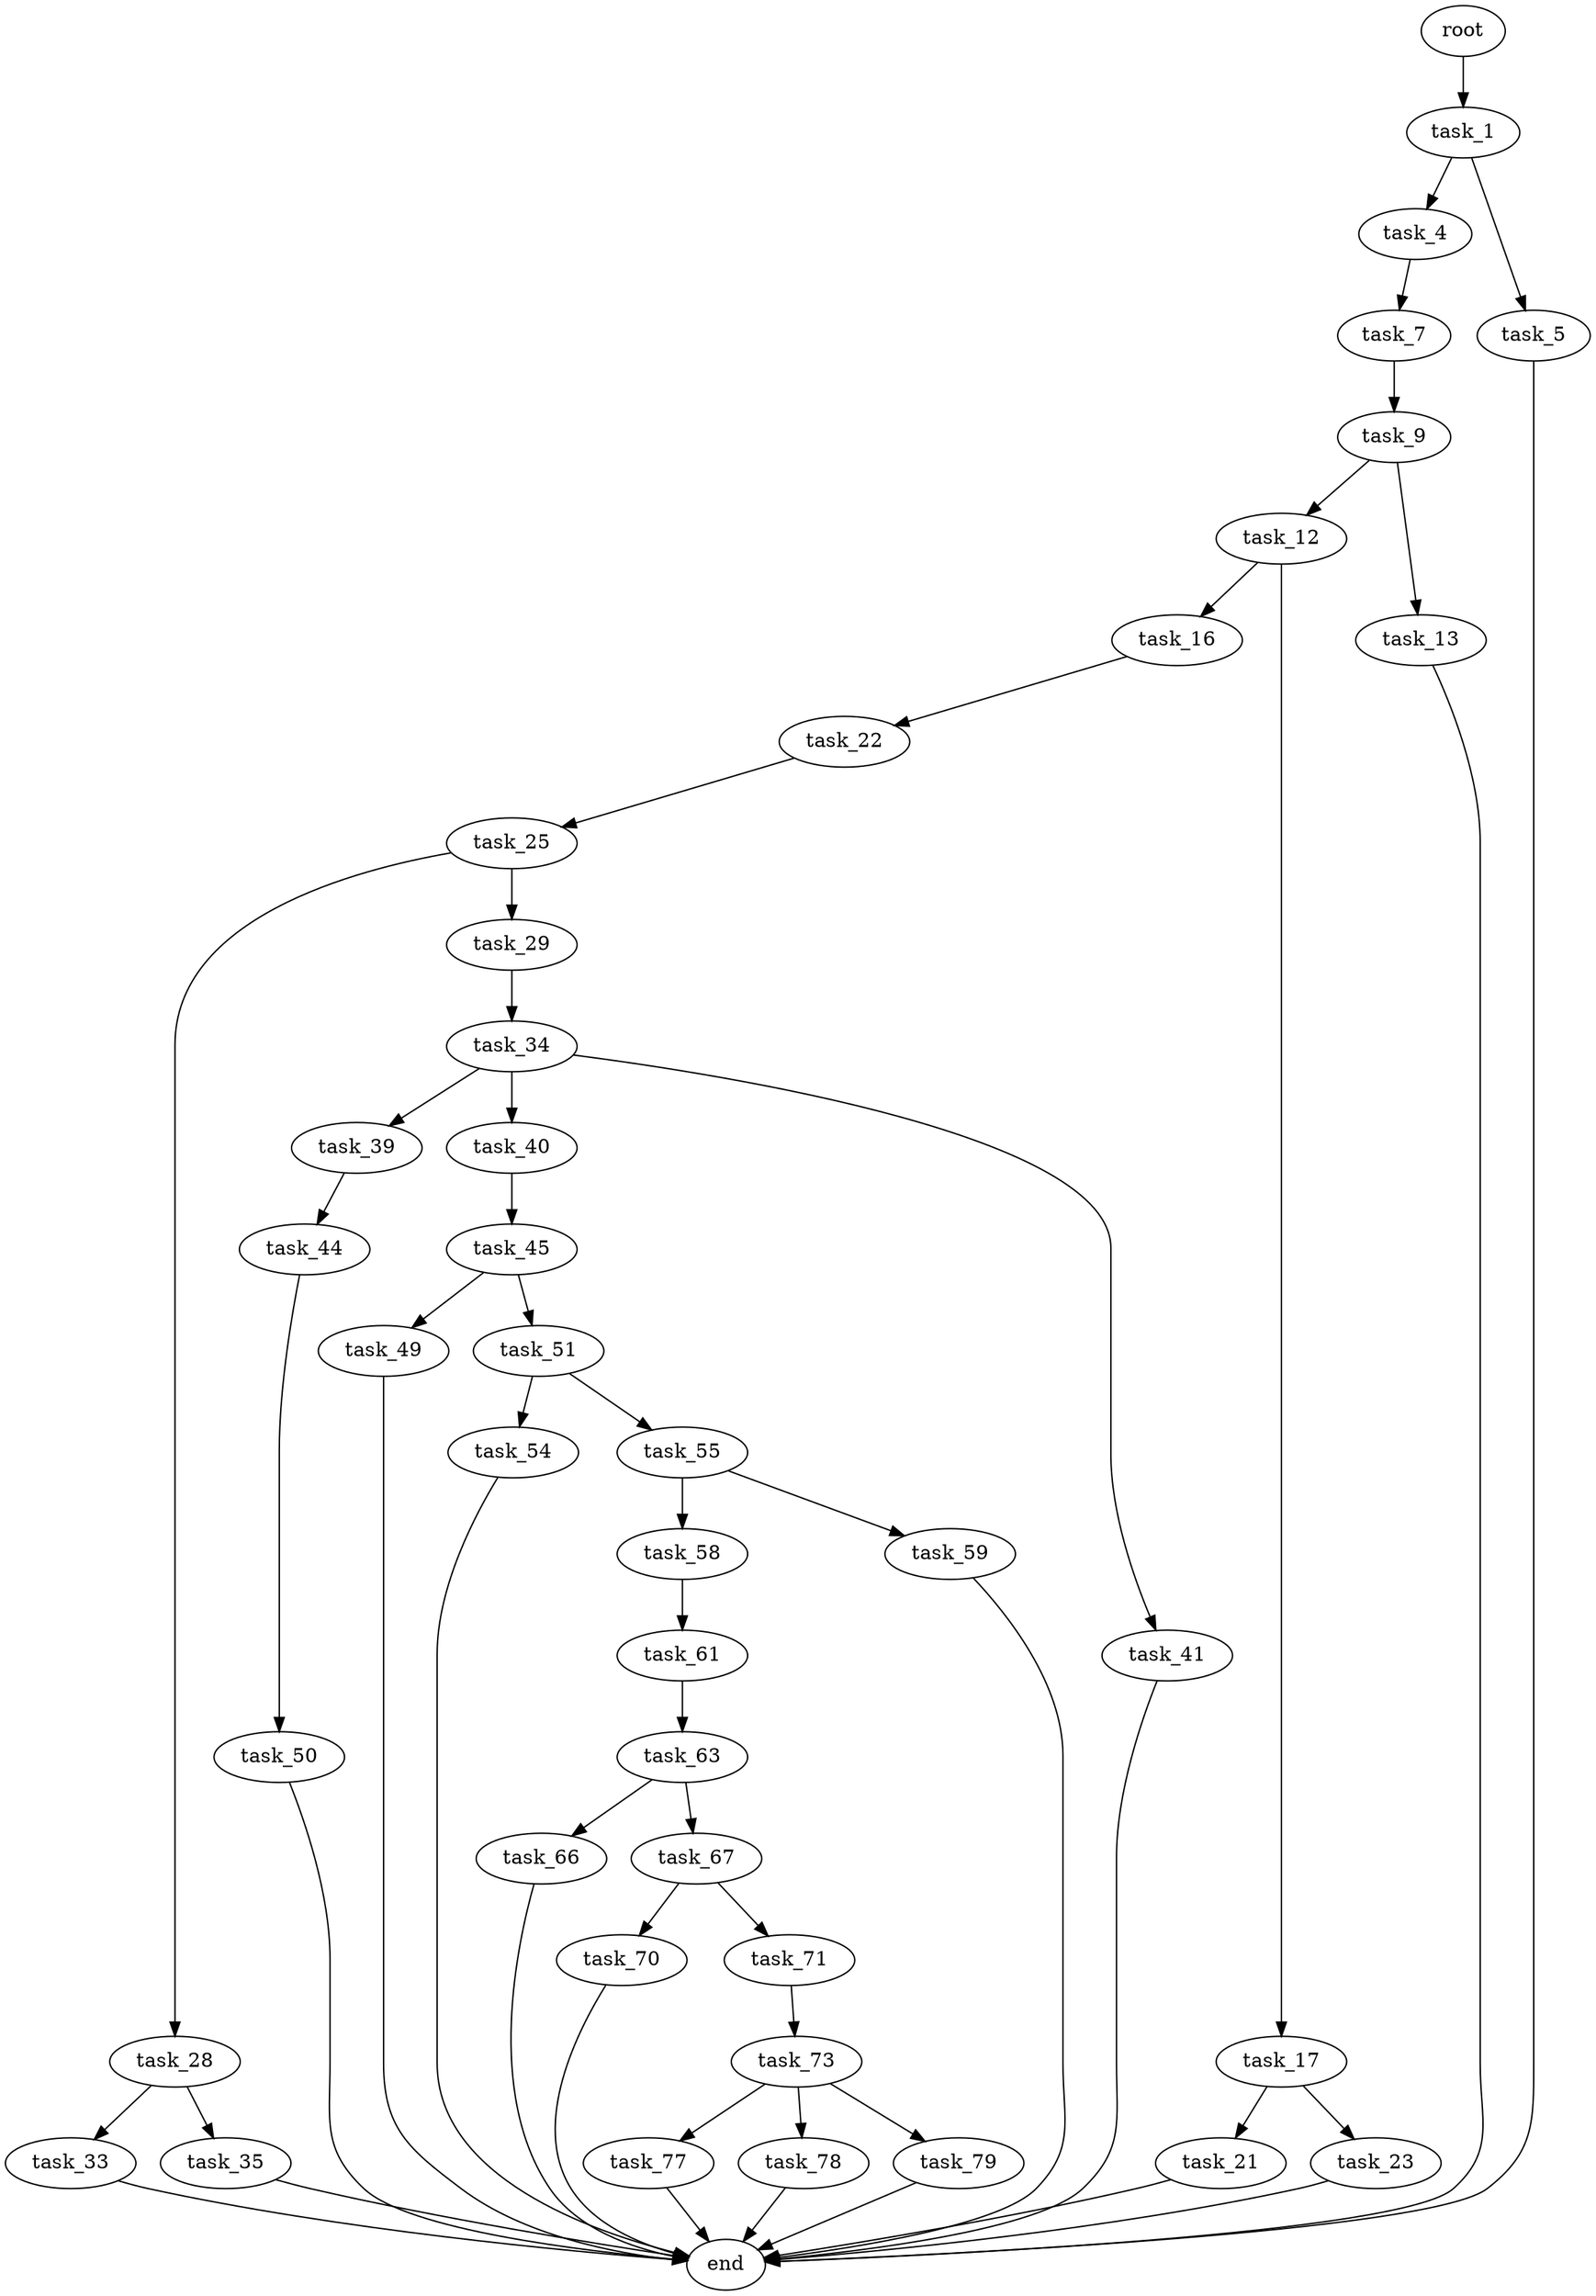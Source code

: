 digraph G {
  root [size="0.000000"];
  task_1 [size="1087140315.000000"];
  task_4 [size="18120278608.000000"];
  task_5 [size="790848297.000000"];
  task_7 [size="68719476736.000000"];
  task_9 [size="790671018018.000000"];
  task_12 [size="782757789696.000000"];
  task_13 [size="769322710.000000"];
  task_16 [size="531498759449.000000"];
  task_17 [size="782757789696.000000"];
  task_21 [size="140886119766.000000"];
  task_22 [size="68719476736.000000"];
  task_23 [size="42748813492.000000"];
  task_25 [size="583973223.000000"];
  task_28 [size="15813481941.000000"];
  task_29 [size="123332557778.000000"];
  task_33 [size="10617163248.000000"];
  task_34 [size="368293445632.000000"];
  task_35 [size="2223930771.000000"];
  task_39 [size="8615405947.000000"];
  task_40 [size="259025342610.000000"];
  task_41 [size="28991029248.000000"];
  task_44 [size="94555577708.000000"];
  task_45 [size="68719476736.000000"];
  task_49 [size="173213704104.000000"];
  task_50 [size="782757789696.000000"];
  task_51 [size="505988949861.000000"];
  task_54 [size="782757789696.000000"];
  task_55 [size="549755813888.000000"];
  task_58 [size="10887321165.000000"];
  task_59 [size="783715761.000000"];
  task_61 [size="23384327953.000000"];
  task_63 [size="782757789696.000000"];
  task_66 [size="1073741824000.000000"];
  task_67 [size="8589934592.000000"];
  task_70 [size="134217728000.000000"];
  task_71 [size="368293445632.000000"];
  task_73 [size="231928233984.000000"];
  task_77 [size="28991029248.000000"];
  task_78 [size="782757789696.000000"];
  task_79 [size="231928233984.000000"];
  end [size="0.000000"];

  root -> task_1 [size="1.000000"];
  task_1 -> task_4 [size="33554432.000000"];
  task_1 -> task_5 [size="33554432.000000"];
  task_4 -> task_7 [size="679477248.000000"];
  task_5 -> end [size="1.000000"];
  task_7 -> task_9 [size="134217728.000000"];
  task_9 -> task_12 [size="536870912.000000"];
  task_9 -> task_13 [size="536870912.000000"];
  task_12 -> task_16 [size="679477248.000000"];
  task_12 -> task_17 [size="679477248.000000"];
  task_13 -> end [size="1.000000"];
  task_16 -> task_22 [size="838860800.000000"];
  task_17 -> task_21 [size="679477248.000000"];
  task_17 -> task_23 [size="679477248.000000"];
  task_21 -> end [size="1.000000"];
  task_22 -> task_25 [size="134217728.000000"];
  task_23 -> end [size="1.000000"];
  task_25 -> task_28 [size="33554432.000000"];
  task_25 -> task_29 [size="33554432.000000"];
  task_28 -> task_33 [size="536870912.000000"];
  task_28 -> task_35 [size="536870912.000000"];
  task_29 -> task_34 [size="134217728.000000"];
  task_33 -> end [size="1.000000"];
  task_34 -> task_39 [size="411041792.000000"];
  task_34 -> task_40 [size="411041792.000000"];
  task_34 -> task_41 [size="411041792.000000"];
  task_35 -> end [size="1.000000"];
  task_39 -> task_44 [size="838860800.000000"];
  task_40 -> task_45 [size="838860800.000000"];
  task_41 -> end [size="1.000000"];
  task_44 -> task_50 [size="75497472.000000"];
  task_45 -> task_49 [size="134217728.000000"];
  task_45 -> task_51 [size="134217728.000000"];
  task_49 -> end [size="1.000000"];
  task_50 -> end [size="1.000000"];
  task_51 -> task_54 [size="838860800.000000"];
  task_51 -> task_55 [size="838860800.000000"];
  task_54 -> end [size="1.000000"];
  task_55 -> task_58 [size="536870912.000000"];
  task_55 -> task_59 [size="536870912.000000"];
  task_58 -> task_61 [size="679477248.000000"];
  task_59 -> end [size="1.000000"];
  task_61 -> task_63 [size="411041792.000000"];
  task_63 -> task_66 [size="679477248.000000"];
  task_63 -> task_67 [size="679477248.000000"];
  task_66 -> end [size="1.000000"];
  task_67 -> task_70 [size="33554432.000000"];
  task_67 -> task_71 [size="33554432.000000"];
  task_70 -> end [size="1.000000"];
  task_71 -> task_73 [size="411041792.000000"];
  task_73 -> task_77 [size="301989888.000000"];
  task_73 -> task_78 [size="301989888.000000"];
  task_73 -> task_79 [size="301989888.000000"];
  task_77 -> end [size="1.000000"];
  task_78 -> end [size="1.000000"];
  task_79 -> end [size="1.000000"];
}
